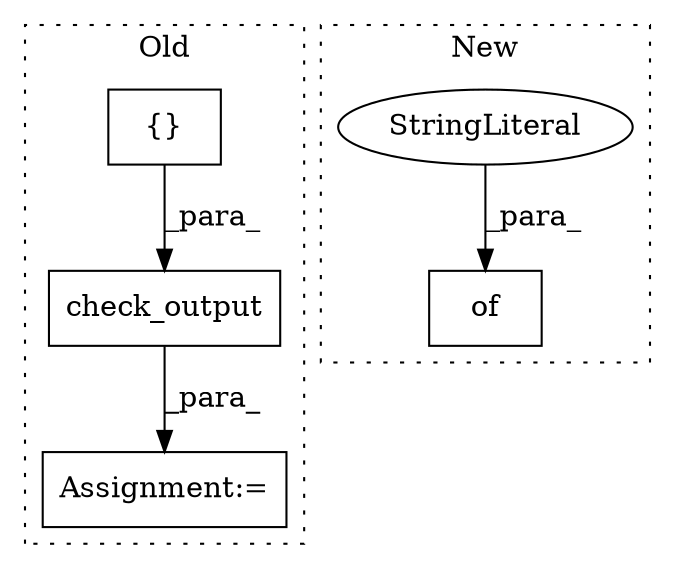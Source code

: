 digraph G {
subgraph cluster0 {
1 [label="check_output" a="32" s="324,379" l="13,1" shape="box"];
4 [label="{}" a="4" s="349,374" l="1,1" shape="box"];
5 [label="Assignment:=" a="7" s="312" l="1" shape="box"];
label = "Old";
style="dotted";
}
subgraph cluster1 {
2 [label="of" a="32" s="226,307" l="3,1" shape="box"];
3 [label="StringLiteral" a="45" s="229" l="7" shape="ellipse"];
label = "New";
style="dotted";
}
1 -> 5 [label="_para_"];
3 -> 2 [label="_para_"];
4 -> 1 [label="_para_"];
}